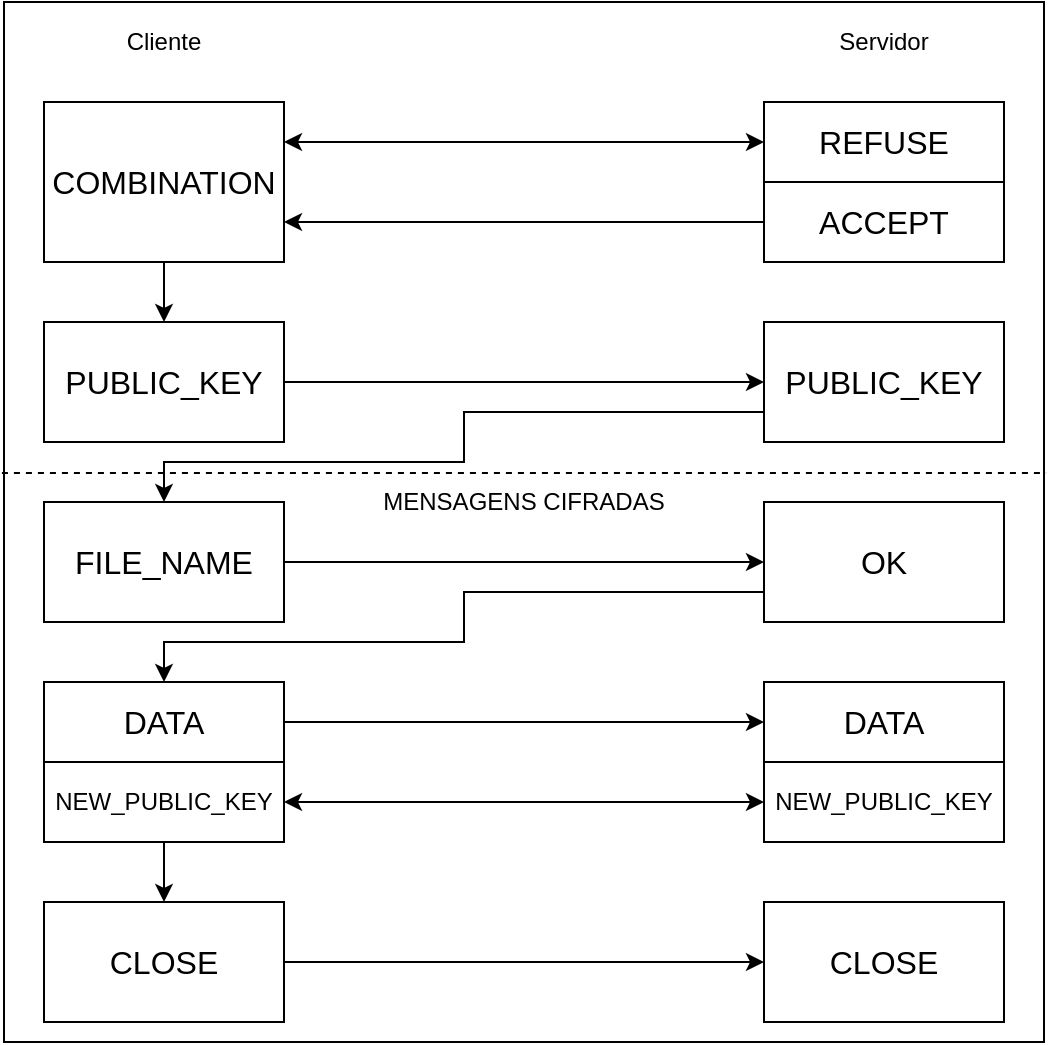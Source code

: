 <mxfile version="12.2.6" type="device" pages="1"><diagram id="q4afxcr_aipgClWpnamK" name="Page-1"><mxGraphModel dx="670" dy="371" grid="1" gridSize="10" guides="1" tooltips="1" connect="1" arrows="1" fold="1" page="1" pageScale="1" pageWidth="827" pageHeight="1169" math="0" shadow="0"><root><mxCell id="0"/><mxCell id="1" parent="0"/><mxCell id="yOLHQhqsAXOaNJsETYb5-5" value="" style="rounded=0;whiteSpace=wrap;html=1;" vertex="1" parent="1"><mxGeometry x="100" y="30" width="520" height="520" as="geometry"/></mxCell><mxCell id="yOLHQhqsAXOaNJsETYb5-1" value="&lt;span id=&quot;docs-internal-guid-f65b3e3f-7fff-59c5-c87c-b37e89200edb&quot;&gt;&lt;span style=&quot;font-size: 12pt ; font-family: &amp;#34;arial&amp;#34; ; background-color: transparent ; vertical-align: baseline ; white-space: pre-wrap&quot;&gt;COMBINATION&lt;/span&gt;&lt;/span&gt;" style="rounded=0;whiteSpace=wrap;html=1;" vertex="1" parent="1"><mxGeometry x="120" y="80" width="120" height="80" as="geometry"/></mxCell><mxCell id="yOLHQhqsAXOaNJsETYb5-20" value="" style="edgeStyle=orthogonalEdgeStyle;rounded=0;orthogonalLoop=1;jettySize=auto;html=1;entryX=0;entryY=0.5;entryDx=0;entryDy=0;exitX=1;exitY=0.5;exitDx=0;exitDy=0;" edge="1" parent="1" source="yOLHQhqsAXOaNJsETYb5-10" target="yOLHQhqsAXOaNJsETYb5-19"><mxGeometry relative="1" as="geometry"/></mxCell><mxCell id="yOLHQhqsAXOaNJsETYb5-10" value="&lt;span id=&quot;docs-internal-guid-31a9f032-7fff-57aa-3441-1ed3c6bdcc41&quot;&gt;&lt;span style=&quot;font-size: 12pt ; font-family: &amp;#34;arial&amp;#34; ; background-color: transparent ; vertical-align: baseline ; white-space: pre-wrap&quot;&gt;PUBLIC_KEY&lt;/span&gt;&lt;/span&gt;" style="rounded=0;whiteSpace=wrap;html=1;" vertex="1" parent="1"><mxGeometry x="120" y="190" width="120" height="60" as="geometry"/></mxCell><mxCell id="yOLHQhqsAXOaNJsETYb5-22" value="" style="edgeStyle=orthogonalEdgeStyle;rounded=0;orthogonalLoop=1;jettySize=auto;html=1;entryX=0.5;entryY=0;entryDx=0;entryDy=0;exitX=0;exitY=0.75;exitDx=0;exitDy=0;" edge="1" parent="1" source="yOLHQhqsAXOaNJsETYb5-19" target="yOLHQhqsAXOaNJsETYb5-21"><mxGeometry relative="1" as="geometry"><Array as="points"><mxPoint x="330" y="235"/><mxPoint x="330" y="260"/><mxPoint x="180" y="260"/></Array></mxGeometry></mxCell><mxCell id="yOLHQhqsAXOaNJsETYb5-19" value="&lt;span id=&quot;docs-internal-guid-31a9f032-7fff-57aa-3441-1ed3c6bdcc41&quot;&gt;&lt;span style=&quot;font-size: 12pt ; font-family: &amp;#34;arial&amp;#34; ; background-color: transparent ; vertical-align: baseline ; white-space: pre-wrap&quot;&gt;PUBLIC_KEY&lt;/span&gt;&lt;/span&gt;" style="rounded=0;whiteSpace=wrap;html=1;" vertex="1" parent="1"><mxGeometry x="480" y="190" width="120" height="60" as="geometry"/></mxCell><mxCell id="yOLHQhqsAXOaNJsETYb5-21" value="&lt;span id=&quot;docs-internal-guid-48072aae-7fff-1109-c165-fed01bdb41fe&quot;&gt;&lt;span style=&quot;font-size: 12pt ; font-family: &amp;#34;arial&amp;#34; ; background-color: transparent ; vertical-align: baseline ; white-space: pre-wrap&quot;&gt;FILE_NAME&lt;/span&gt;&lt;/span&gt;" style="rounded=0;whiteSpace=wrap;html=1;" vertex="1" parent="1"><mxGeometry x="120" y="280" width="120" height="60" as="geometry"/></mxCell><mxCell id="yOLHQhqsAXOaNJsETYb5-2" value="Cliente" style="text;html=1;strokeColor=none;fillColor=none;align=center;verticalAlign=middle;whiteSpace=wrap;rounded=0;" vertex="1" parent="1"><mxGeometry x="160" y="40" width="40" height="20" as="geometry"/></mxCell><mxCell id="yOLHQhqsAXOaNJsETYb5-9" value="" style="edgeStyle=orthogonalEdgeStyle;rounded=0;orthogonalLoop=1;jettySize=auto;html=1;" edge="1" parent="1" source="yOLHQhqsAXOaNJsETYb5-3" target="yOLHQhqsAXOaNJsETYb5-8"><mxGeometry relative="1" as="geometry"/></mxCell><mxCell id="yOLHQhqsAXOaNJsETYb5-3" value="&lt;span id=&quot;docs-internal-guid-9697f642-7fff-8375-eb5f-e47c7b00f696&quot;&gt;&lt;span style=&quot;font-size: 12pt ; font-family: &amp;#34;arial&amp;#34; ; background-color: transparent ; vertical-align: baseline ; white-space: pre-wrap&quot;&gt;REFUSE&lt;/span&gt;&lt;/span&gt;" style="rounded=0;whiteSpace=wrap;html=1;" vertex="1" parent="1"><mxGeometry x="480" y="80" width="120" height="40" as="geometry"/></mxCell><mxCell id="yOLHQhqsAXOaNJsETYb5-8" value="&lt;span id=&quot;docs-internal-guid-b0b4ae26-7fff-b8d5-5a30-d808267335cc&quot;&gt;&lt;span style=&quot;font-size: 12pt ; font-family: &amp;#34;arial&amp;#34; ; background-color: transparent ; vertical-align: baseline ; white-space: pre-wrap&quot;&gt;ACCEPT&lt;/span&gt;&lt;/span&gt;" style="rounded=0;whiteSpace=wrap;html=1;" vertex="1" parent="1"><mxGeometry x="480" y="120" width="120" height="40" as="geometry"/></mxCell><mxCell id="yOLHQhqsAXOaNJsETYb5-4" value="Servidor" style="text;html=1;strokeColor=none;fillColor=none;align=center;verticalAlign=middle;whiteSpace=wrap;rounded=0;" vertex="1" parent="1"><mxGeometry x="520" y="40" width="40" height="20" as="geometry"/></mxCell><mxCell id="yOLHQhqsAXOaNJsETYb5-13" value="" style="endArrow=classic;html=1;exitX=0;exitY=0.5;exitDx=0;exitDy=0;" edge="1" parent="1" source="yOLHQhqsAXOaNJsETYb5-8"><mxGeometry width="50" height="50" relative="1" as="geometry"><mxPoint x="370" y="270" as="sourcePoint"/><mxPoint x="240" y="140" as="targetPoint"/></mxGeometry></mxCell><mxCell id="yOLHQhqsAXOaNJsETYb5-17" value="" style="endArrow=classic;startArrow=classic;html=1;exitX=1;exitY=0.25;exitDx=0;exitDy=0;entryX=0;entryY=0.5;entryDx=0;entryDy=0;" edge="1" parent="1" source="yOLHQhqsAXOaNJsETYb5-1" target="yOLHQhqsAXOaNJsETYb5-3"><mxGeometry width="50" height="50" relative="1" as="geometry"><mxPoint x="320" y="120" as="sourcePoint"/><mxPoint x="370" y="70" as="targetPoint"/></mxGeometry></mxCell><mxCell id="yOLHQhqsAXOaNJsETYb5-18" value="" style="endArrow=classic;html=1;exitX=0.5;exitY=1;exitDx=0;exitDy=0;entryX=0.5;entryY=0;entryDx=0;entryDy=0;" edge="1" parent="1" source="yOLHQhqsAXOaNJsETYb5-1" target="yOLHQhqsAXOaNJsETYb5-10"><mxGeometry width="50" height="50" relative="1" as="geometry"><mxPoint x="380" y="220" as="sourcePoint"/><mxPoint x="430" y="170" as="targetPoint"/></mxGeometry></mxCell><mxCell id="yOLHQhqsAXOaNJsETYb5-23" value="" style="edgeStyle=orthogonalEdgeStyle;rounded=0;orthogonalLoop=1;jettySize=auto;html=1;entryX=0;entryY=0.5;entryDx=0;entryDy=0;exitX=1;exitY=0.5;exitDx=0;exitDy=0;" edge="1" parent="1" target="yOLHQhqsAXOaNJsETYb5-25" source="yOLHQhqsAXOaNJsETYb5-21"><mxGeometry relative="1" as="geometry"><mxPoint x="240" y="320.19" as="sourcePoint"/></mxGeometry></mxCell><mxCell id="yOLHQhqsAXOaNJsETYb5-25" value="&lt;span id=&quot;docs-internal-guid-31a9f032-7fff-57aa-3441-1ed3c6bdcc41&quot;&gt;&lt;span style=&quot;font-size: 12pt ; font-family: &amp;#34;arial&amp;#34; ; background-color: transparent ; vertical-align: baseline ; white-space: pre-wrap&quot;&gt;OK&lt;/span&gt;&lt;/span&gt;" style="rounded=0;whiteSpace=wrap;html=1;" vertex="1" parent="1"><mxGeometry x="480" y="280" width="120" height="60" as="geometry"/></mxCell><mxCell id="yOLHQhqsAXOaNJsETYb5-27" value="&lt;span id=&quot;docs-internal-guid-9697f642-7fff-8375-eb5f-e47c7b00f696&quot;&gt;&lt;span style=&quot;font-size: 12pt ; font-family: &amp;#34;arial&amp;#34; ; background-color: transparent ; vertical-align: baseline ; white-space: pre-wrap&quot;&gt;DATA&lt;/span&gt;&lt;/span&gt;" style="rounded=0;whiteSpace=wrap;html=1;" vertex="1" parent="1"><mxGeometry x="120" y="370" width="120" height="40" as="geometry"/></mxCell><mxCell id="yOLHQhqsAXOaNJsETYb5-28" value="&lt;span style=&quot;font-family: &amp;#34;arial&amp;#34; ; white-space: pre-wrap&quot;&gt;&lt;font style=&quot;font-size: 12px&quot;&gt;NEW_PUBLIC_KEY&lt;/font&gt;&lt;/span&gt;" style="rounded=0;whiteSpace=wrap;html=1;" vertex="1" parent="1"><mxGeometry x="120" y="410" width="120" height="40" as="geometry"/></mxCell><mxCell id="yOLHQhqsAXOaNJsETYb5-29" value="" style="edgeStyle=orthogonalEdgeStyle;rounded=0;orthogonalLoop=1;jettySize=auto;html=1;entryX=0.5;entryY=0;entryDx=0;entryDy=0;exitX=0;exitY=0.75;exitDx=0;exitDy=0;" edge="1" parent="1" source="yOLHQhqsAXOaNJsETYb5-25" target="yOLHQhqsAXOaNJsETYb5-27"><mxGeometry relative="1" as="geometry"><mxPoint x="490" y="245.19" as="sourcePoint"/><mxPoint x="250" y="305.19" as="targetPoint"/><Array as="points"><mxPoint x="330" y="325"/><mxPoint x="330" y="350"/><mxPoint x="180" y="350"/></Array></mxGeometry></mxCell><mxCell id="yOLHQhqsAXOaNJsETYb5-30" value="" style="endArrow=classic;html=1;exitX=1;exitY=0.5;exitDx=0;exitDy=0;entryX=0;entryY=0.5;entryDx=0;entryDy=0;" edge="1" parent="1" source="yOLHQhqsAXOaNJsETYb5-27" target="yOLHQhqsAXOaNJsETYb5-31"><mxGeometry width="50" height="50" relative="1" as="geometry"><mxPoint x="320" y="460" as="sourcePoint"/><mxPoint x="370" y="410" as="targetPoint"/></mxGeometry></mxCell><mxCell id="yOLHQhqsAXOaNJsETYb5-31" value="&lt;span style=&quot;font-family: &amp;#34;arial&amp;#34; ; font-size: 16px ; white-space: pre-wrap&quot;&gt;DATA&lt;/span&gt;" style="rounded=0;whiteSpace=wrap;html=1;" vertex="1" parent="1"><mxGeometry x="480" y="370" width="120" height="40" as="geometry"/></mxCell><mxCell id="yOLHQhqsAXOaNJsETYb5-32" value="&lt;span style=&quot;font-family: &amp;#34;arial&amp;#34; ; white-space: pre-wrap&quot;&gt;NEW_PUBLIC_KEY&lt;/span&gt;" style="rounded=0;whiteSpace=wrap;html=1;" vertex="1" parent="1"><mxGeometry x="480" y="410" width="120" height="40" as="geometry"/></mxCell><mxCell id="yOLHQhqsAXOaNJsETYb5-34" value="" style="endArrow=classic;startArrow=classic;html=1;exitX=1;exitY=0.5;exitDx=0;exitDy=0;entryX=0;entryY=0.5;entryDx=0;entryDy=0;" edge="1" parent="1" source="yOLHQhqsAXOaNJsETYb5-28" target="yOLHQhqsAXOaNJsETYb5-32"><mxGeometry width="50" height="50" relative="1" as="geometry"><mxPoint x="350" y="470" as="sourcePoint"/><mxPoint x="400" y="420" as="targetPoint"/></mxGeometry></mxCell><mxCell id="yOLHQhqsAXOaNJsETYb5-35" value="" style="endArrow=none;dashed=1;html=1;entryX=1.002;entryY=0.453;entryDx=0;entryDy=0;exitX=-0.002;exitY=0.453;exitDx=0;exitDy=0;exitPerimeter=0;entryPerimeter=0;" edge="1" parent="1" source="yOLHQhqsAXOaNJsETYb5-5" target="yOLHQhqsAXOaNJsETYb5-5"><mxGeometry width="50" height="50" relative="1" as="geometry"><mxPoint x="99" y="271" as="sourcePoint"/><mxPoint x="380" y="270" as="targetPoint"/></mxGeometry></mxCell><mxCell id="yOLHQhqsAXOaNJsETYb5-38" value="MENSAGENS CIFRADAS" style="text;html=1;strokeColor=none;fillColor=none;align=center;verticalAlign=middle;whiteSpace=wrap;rounded=0;" vertex="1" parent="1"><mxGeometry x="280" y="270" width="160" height="20" as="geometry"/></mxCell><mxCell id="yOLHQhqsAXOaNJsETYb5-43" value="" style="edgeStyle=orthogonalEdgeStyle;rounded=0;orthogonalLoop=1;jettySize=auto;html=1;" edge="1" parent="1" source="yOLHQhqsAXOaNJsETYb5-40" target="yOLHQhqsAXOaNJsETYb5-42"><mxGeometry relative="1" as="geometry"/></mxCell><mxCell id="yOLHQhqsAXOaNJsETYb5-40" value="&lt;span style=&quot;font-family: &amp;#34;arial&amp;#34; ; font-size: 16px ; white-space: pre-wrap&quot;&gt;CLOSE&lt;/span&gt;" style="rounded=0;whiteSpace=wrap;html=1;" vertex="1" parent="1"><mxGeometry x="120" y="480" width="120" height="60" as="geometry"/></mxCell><mxCell id="yOLHQhqsAXOaNJsETYb5-42" value="&lt;span style=&quot;font-family: &amp;#34;arial&amp;#34; ; font-size: 16px ; white-space: pre-wrap&quot;&gt;CLOSE&lt;/span&gt;" style="rounded=0;whiteSpace=wrap;html=1;" vertex="1" parent="1"><mxGeometry x="480" y="480" width="120" height="60" as="geometry"/></mxCell><mxCell id="yOLHQhqsAXOaNJsETYb5-41" value="" style="endArrow=classic;html=1;exitX=0.5;exitY=1;exitDx=0;exitDy=0;entryX=0.5;entryY=0;entryDx=0;entryDy=0;" edge="1" parent="1" source="yOLHQhqsAXOaNJsETYb5-28" target="yOLHQhqsAXOaNJsETYb5-40"><mxGeometry width="50" height="50" relative="1" as="geometry"><mxPoint x="300" y="510" as="sourcePoint"/><mxPoint x="350" y="460" as="targetPoint"/></mxGeometry></mxCell></root></mxGraphModel></diagram></mxfile>